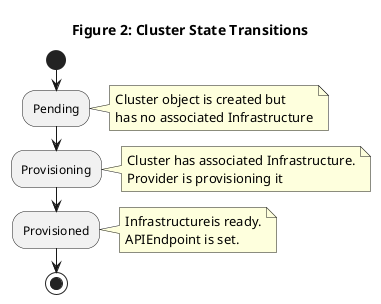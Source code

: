 @startuml
title Figure 2: Cluster State Transitions

start

:Pending;

note right
Cluster object is created but
has no associated Infrastructure
end note

:Provisioning;

note right
Cluster has associated Infrastructure.
Provider is provisioning it
end note

:Provisioned;
note right
Infrastructureis ready.
APIEndpoint is set.
end note

stop

hide footbox
@enduml
